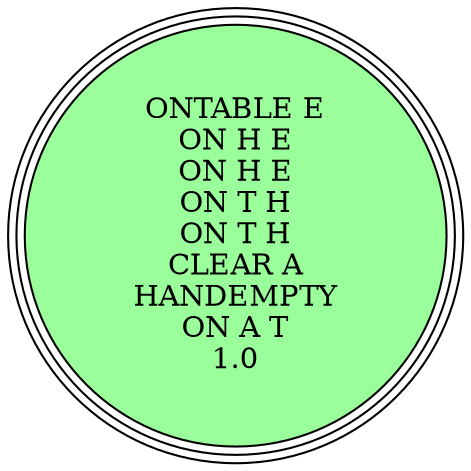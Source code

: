 digraph {
"ONTABLE E\nON H E\nON H E\nON T H\nON T H\nCLEAR A\nHANDEMPTY\nON A T\n1.0\n" [shape=circle, style=filled, fillcolor=palegreen1, peripheries=3];
"ONTABLE E\nON H E\nON H E\nON T H\nON T H\nCLEAR A\nHANDEMPTY\nON A T\n1.0\n" [shape=circle, style=filled, fillcolor=palegreen1, peripheries=3];
}
